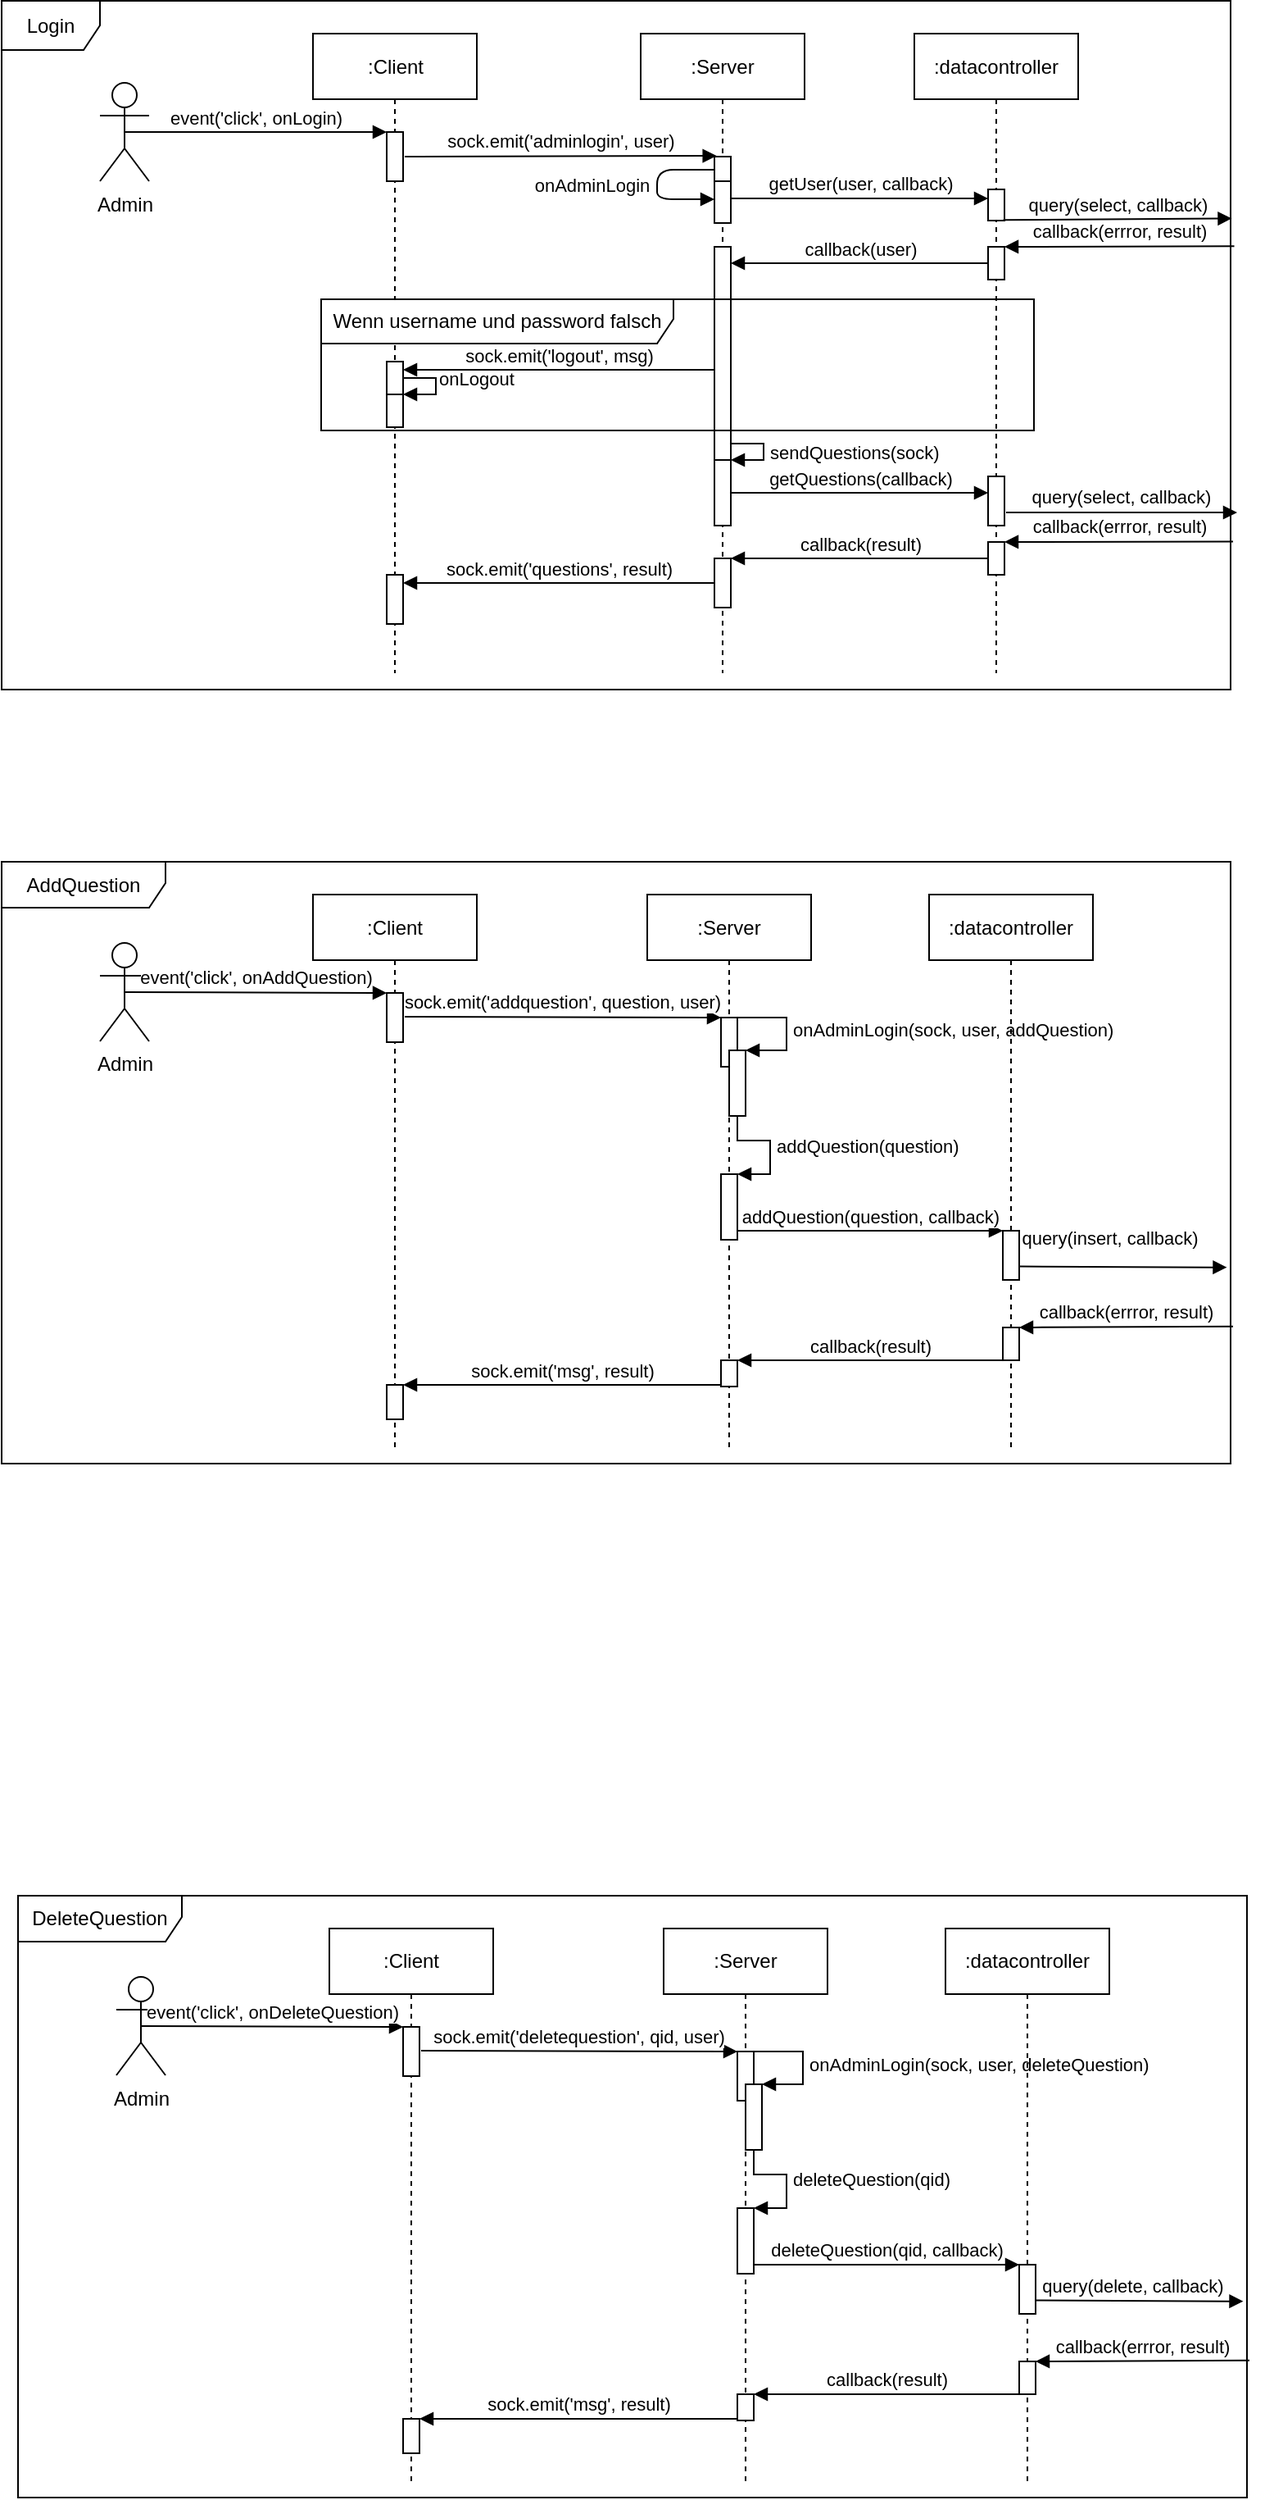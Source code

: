 <mxfile version="11.1.4" type="device"><diagram id="rlbjoIkzMR0hGrgB3Jhp" name="Page-1"><mxGraphModel dx="1550" dy="862" grid="1" gridSize="10" guides="1" tooltips="1" connect="1" arrows="1" fold="1" page="1" pageScale="1" pageWidth="827" pageHeight="1169" math="0" shadow="0"><root><mxCell id="0"/><mxCell id="1" parent="0"/><mxCell id="hbB1q2vK30wCqsUWQRIG-3" value="Login" style="shape=umlFrame;whiteSpace=wrap;html=1;" vertex="1" parent="1"><mxGeometry x="40" y="44.5" width="750" height="420" as="geometry"/></mxCell><mxCell id="hbB1q2vK30wCqsUWQRIG-1" value=":Client" style="html=1;points=[];perimeter=orthogonalPerimeter;shape=umlLifeline;participant=label;fontFamily=Helvetica;fontSize=12;fontColor=#000000;align=center;strokeColor=#000000;fillColor=#ffffff;recursiveResize=0;container=1;collapsible=0;" vertex="1" parent="1"><mxGeometry x="230" y="64.5" width="100" height="390" as="geometry"/></mxCell><mxCell id="hbB1q2vK30wCqsUWQRIG-6" value="" style="html=1;points=[];perimeter=orthogonalPerimeter;" vertex="1" parent="hbB1q2vK30wCqsUWQRIG-1"><mxGeometry x="45" y="60" width="10" height="30" as="geometry"/></mxCell><mxCell id="hbB1q2vK30wCqsUWQRIG-38" value="" style="html=1;points=[];perimeter=orthogonalPerimeter;" vertex="1" parent="hbB1q2vK30wCqsUWQRIG-1"><mxGeometry x="45" y="330" width="10" height="30" as="geometry"/></mxCell><mxCell id="hbB1q2vK30wCqsUWQRIG-76" value="" style="html=1;points=[];perimeter=orthogonalPerimeter;" vertex="1" parent="hbB1q2vK30wCqsUWQRIG-1"><mxGeometry x="45" y="220" width="10" height="20" as="geometry"/></mxCell><mxCell id="hbB1q2vK30wCqsUWQRIG-77" value="onLogout" style="edgeStyle=orthogonalEdgeStyle;html=1;align=left;spacingLeft=2;endArrow=block;rounded=0;entryX=1;entryY=0;" edge="1" target="hbB1q2vK30wCqsUWQRIG-76" parent="hbB1q2vK30wCqsUWQRIG-1"><mxGeometry relative="1" as="geometry"><mxPoint x="50" y="200" as="sourcePoint"/><Array as="points"><mxPoint x="50" y="210"/><mxPoint x="75" y="210"/><mxPoint x="75" y="220"/></Array></mxGeometry></mxCell><mxCell id="hbB1q2vK30wCqsUWQRIG-2" value="Admin" style="shape=umlActor;verticalLabelPosition=bottom;labelBackgroundColor=#ffffff;verticalAlign=top;html=1;" vertex="1" parent="1"><mxGeometry x="100" y="94.5" width="30" height="60" as="geometry"/></mxCell><mxCell id="hbB1q2vK30wCqsUWQRIG-4" value=":Server" style="shape=umlLifeline;perimeter=lifelinePerimeter;whiteSpace=wrap;html=1;container=1;collapsible=0;recursiveResize=0;outlineConnect=0;" vertex="1" parent="1"><mxGeometry x="430" y="64.5" width="100" height="390" as="geometry"/></mxCell><mxCell id="hbB1q2vK30wCqsUWQRIG-13" value="" style="html=1;points=[];perimeter=orthogonalPerimeter;" vertex="1" parent="hbB1q2vK30wCqsUWQRIG-4"><mxGeometry x="45" y="85.5" width="10" height="30" as="geometry"/></mxCell><mxCell id="hbB1q2vK30wCqsUWQRIG-22" value="" style="html=1;points=[];perimeter=orthogonalPerimeter;" vertex="1" parent="hbB1q2vK30wCqsUWQRIG-4"><mxGeometry x="45" y="130" width="10" height="150" as="geometry"/></mxCell><mxCell id="hbB1q2vK30wCqsUWQRIG-29" value="" style="html=1;points=[];perimeter=orthogonalPerimeter;" vertex="1" parent="hbB1q2vK30wCqsUWQRIG-4"><mxGeometry x="45" y="260" width="10" height="40" as="geometry"/></mxCell><mxCell id="hbB1q2vK30wCqsUWQRIG-30" value="sendQuestions(sock)" style="edgeStyle=orthogonalEdgeStyle;html=1;align=left;spacingLeft=2;endArrow=block;rounded=0;entryX=1;entryY=0;" edge="1" target="hbB1q2vK30wCqsUWQRIG-29" parent="hbB1q2vK30wCqsUWQRIG-4" source="hbB1q2vK30wCqsUWQRIG-22"><mxGeometry relative="1" as="geometry"><mxPoint x="50" y="240" as="sourcePoint"/><Array as="points"><mxPoint x="75" y="250"/><mxPoint x="75" y="260"/></Array></mxGeometry></mxCell><mxCell id="hbB1q2vK30wCqsUWQRIG-37" value="" style="html=1;points=[];perimeter=orthogonalPerimeter;" vertex="1" parent="hbB1q2vK30wCqsUWQRIG-4"><mxGeometry x="45" y="320" width="10" height="30" as="geometry"/></mxCell><mxCell id="hbB1q2vK30wCqsUWQRIG-84" value="" style="html=1;points=[];perimeter=orthogonalPerimeter;" vertex="1" parent="hbB1q2vK30wCqsUWQRIG-4"><mxGeometry x="45" y="75" width="10" height="15" as="geometry"/></mxCell><mxCell id="hbB1q2vK30wCqsUWQRIG-86" value="onAdminLogin" style="html=1;verticalAlign=bottom;endArrow=block;" edge="1" parent="hbB1q2vK30wCqsUWQRIG-4" source="hbB1q2vK30wCqsUWQRIG-84" target="hbB1q2vK30wCqsUWQRIG-13"><mxGeometry x="0.204" y="-40" width="80" relative="1" as="geometry"><mxPoint x="40" y="-40" as="sourcePoint"/><mxPoint x="-310" y="940" as="targetPoint"/><Array as="points"><mxPoint x="10" y="83"/><mxPoint x="10" y="101"/></Array><mxPoint x="-40" y="-40" as="offset"/></mxGeometry></mxCell><mxCell id="hbB1q2vK30wCqsUWQRIG-5" value=":datacontroller" style="shape=umlLifeline;perimeter=lifelinePerimeter;whiteSpace=wrap;html=1;container=1;collapsible=0;recursiveResize=0;outlineConnect=0;" vertex="1" parent="1"><mxGeometry x="597" y="64.5" width="100" height="390" as="geometry"/></mxCell><mxCell id="hbB1q2vK30wCqsUWQRIG-17" value="" style="html=1;points=[];perimeter=orthogonalPerimeter;" vertex="1" parent="hbB1q2vK30wCqsUWQRIG-5"><mxGeometry x="45" y="95" width="10" height="19" as="geometry"/></mxCell><mxCell id="hbB1q2vK30wCqsUWQRIG-20" value="" style="html=1;points=[];perimeter=orthogonalPerimeter;" vertex="1" parent="hbB1q2vK30wCqsUWQRIG-5"><mxGeometry x="45" y="130" width="10" height="20" as="geometry"/></mxCell><mxCell id="hbB1q2vK30wCqsUWQRIG-31" value="" style="html=1;points=[];perimeter=orthogonalPerimeter;" vertex="1" parent="hbB1q2vK30wCqsUWQRIG-5"><mxGeometry x="45" y="270" width="10" height="30" as="geometry"/></mxCell><mxCell id="hbB1q2vK30wCqsUWQRIG-34" value="" style="html=1;points=[];perimeter=orthogonalPerimeter;" vertex="1" parent="hbB1q2vK30wCqsUWQRIG-5"><mxGeometry x="45" y="310" width="10" height="20" as="geometry"/></mxCell><mxCell id="hbB1q2vK30wCqsUWQRIG-7" value="event('click', onLogin)" style="html=1;verticalAlign=bottom;endArrow=block;entryX=0;entryY=0;exitX=0.5;exitY=0.5;exitDx=0;exitDy=0;exitPerimeter=0;" edge="1" target="hbB1q2vK30wCqsUWQRIG-6" parent="1" source="hbB1q2vK30wCqsUWQRIG-2"><mxGeometry relative="1" as="geometry"><mxPoint x="205" y="124.5" as="sourcePoint"/></mxGeometry></mxCell><mxCell id="hbB1q2vK30wCqsUWQRIG-14" value="sock.emit('adminlogin', user)" style="html=1;verticalAlign=bottom;startArrow=none;endArrow=block;startSize=8;startFill=0;entryX=0.133;entryY=-0.033;entryDx=0;entryDy=0;entryPerimeter=0;" edge="1" target="hbB1q2vK30wCqsUWQRIG-84" parent="1"><mxGeometry relative="1" as="geometry"><mxPoint x="286" y="139.5" as="sourcePoint"/></mxGeometry></mxCell><mxCell id="hbB1q2vK30wCqsUWQRIG-18" value="getUser(user, callback)" style="html=1;verticalAlign=bottom;startArrow=none;endArrow=block;startSize=8;startFill=0;" edge="1" target="hbB1q2vK30wCqsUWQRIG-17" parent="1" source="hbB1q2vK30wCqsUWQRIG-13"><mxGeometry relative="1" as="geometry"><mxPoint x="487" y="155.5" as="sourcePoint"/></mxGeometry></mxCell><mxCell id="hbB1q2vK30wCqsUWQRIG-19" value="query(select, callback)" style="html=1;verticalAlign=bottom;endArrow=block;entryX=1.001;entryY=0.316;entryDx=0;entryDy=0;entryPerimeter=0;exitX=0.933;exitY=0.982;exitDx=0;exitDy=0;exitPerimeter=0;" edge="1" parent="1" source="hbB1q2vK30wCqsUWQRIG-17" target="hbB1q2vK30wCqsUWQRIG-3"><mxGeometry width="80" relative="1" as="geometry"><mxPoint x="40" y="654.5" as="sourcePoint"/><mxPoint x="730" y="167.5" as="targetPoint"/></mxGeometry></mxCell><mxCell id="hbB1q2vK30wCqsUWQRIG-21" value="callback(errror, result)" style="html=1;verticalAlign=bottom;endArrow=block;exitX=1.003;exitY=0.321;exitDx=0;exitDy=0;exitPerimeter=0;" edge="1" parent="1" target="hbB1q2vK30wCqsUWQRIG-20"><mxGeometry width="80" relative="1" as="geometry"><mxPoint x="792.25" y="194.16" as="sourcePoint"/><mxPoint x="680" y="396.5" as="targetPoint"/></mxGeometry></mxCell><mxCell id="hbB1q2vK30wCqsUWQRIG-23" value="callback(user)" style="html=1;verticalAlign=bottom;endArrow=block;" edge="1" parent="1" source="hbB1q2vK30wCqsUWQRIG-20" target="hbB1q2vK30wCqsUWQRIG-22"><mxGeometry width="80" relative="1" as="geometry"><mxPoint x="530" y="209" as="sourcePoint"/><mxPoint x="610" y="209" as="targetPoint"/></mxGeometry></mxCell><mxCell id="hbB1q2vK30wCqsUWQRIG-25" value="" style="html=1;points=[];perimeter=orthogonalPerimeter;" vertex="1" parent="1"><mxGeometry x="275" y="264.5" width="10" height="20" as="geometry"/></mxCell><mxCell id="hbB1q2vK30wCqsUWQRIG-26" value="sock.emit('logout', msg)" style="html=1;verticalAlign=bottom;endArrow=block;" edge="1" parent="1" source="hbB1q2vK30wCqsUWQRIG-22" target="hbB1q2vK30wCqsUWQRIG-25"><mxGeometry width="80" relative="1" as="geometry"><mxPoint x="340" y="269" as="sourcePoint"/><mxPoint x="420" y="269" as="targetPoint"/></mxGeometry></mxCell><mxCell id="hbB1q2vK30wCqsUWQRIG-24" value="Wenn username und password falsch" style="shape=umlFrame;whiteSpace=wrap;html=1;width=215;height=27;" vertex="1" parent="1"><mxGeometry x="235" y="226.5" width="435" height="80" as="geometry"/></mxCell><mxCell id="hbB1q2vK30wCqsUWQRIG-32" value="getQuestions(callback)" style="html=1;verticalAlign=bottom;endArrow=block;" edge="1" parent="1" source="hbB1q2vK30wCqsUWQRIG-29" target="hbB1q2vK30wCqsUWQRIG-31"><mxGeometry width="80" relative="1" as="geometry"><mxPoint x="520" y="364.5" as="sourcePoint"/><mxPoint x="600" y="364.5" as="targetPoint"/></mxGeometry></mxCell><mxCell id="hbB1q2vK30wCqsUWQRIG-33" value="query(select, callback)" style="html=1;verticalAlign=bottom;endArrow=block;exitX=1.1;exitY=0.733;exitDx=0;exitDy=0;exitPerimeter=0;" edge="1" parent="1" source="hbB1q2vK30wCqsUWQRIG-31"><mxGeometry width="80" relative="1" as="geometry"><mxPoint x="662.0" y="172.5" as="sourcePoint"/><mxPoint x="794" y="356.5" as="targetPoint"/></mxGeometry></mxCell><mxCell id="hbB1q2vK30wCqsUWQRIG-35" value="callback(errror, result)" style="html=1;verticalAlign=bottom;endArrow=block;exitX=1.002;exitY=0.785;exitDx=0;exitDy=0;exitPerimeter=0;" edge="1" parent="1" source="hbB1q2vK30wCqsUWQRIG-3" target="hbB1q2vK30wCqsUWQRIG-34"><mxGeometry width="80" relative="1" as="geometry"><mxPoint x="786.5" y="384.32" as="sourcePoint"/><mxPoint x="647.0" y="384.32" as="targetPoint"/></mxGeometry></mxCell><mxCell id="hbB1q2vK30wCqsUWQRIG-36" value="callback(result)" style="html=1;verticalAlign=bottom;endArrow=block;" edge="1" parent="1" source="hbB1q2vK30wCqsUWQRIG-34" target="hbB1q2vK30wCqsUWQRIG-37"><mxGeometry width="80" relative="1" as="geometry"><mxPoint x="637.0" y="384" as="sourcePoint"/><mxPoint x="500" y="384.5" as="targetPoint"/></mxGeometry></mxCell><mxCell id="hbB1q2vK30wCqsUWQRIG-39" value="sock.emit('questions', result)" style="html=1;verticalAlign=bottom;endArrow=block;" edge="1" parent="1" source="hbB1q2vK30wCqsUWQRIG-37" target="hbB1q2vK30wCqsUWQRIG-38"><mxGeometry width="80" relative="1" as="geometry"><mxPoint x="310" y="414" as="sourcePoint"/><mxPoint x="390" y="414" as="targetPoint"/></mxGeometry></mxCell><mxCell id="hbB1q2vK30wCqsUWQRIG-42" value="AddQuestion" style="shape=umlFrame;whiteSpace=wrap;html=1;width=100;height=28;" vertex="1" parent="1"><mxGeometry x="40" y="569.5" width="750" height="367" as="geometry"/></mxCell><mxCell id="hbB1q2vK30wCqsUWQRIG-43" value=":Client" style="shape=umlLifeline;perimeter=lifelinePerimeter;whiteSpace=wrap;html=1;container=1;collapsible=0;recursiveResize=0;outlineConnect=0;" vertex="1" parent="1"><mxGeometry x="230" y="589.5" width="100" height="337" as="geometry"/></mxCell><mxCell id="hbB1q2vK30wCqsUWQRIG-44" value="" style="html=1;points=[];perimeter=orthogonalPerimeter;" vertex="1" parent="hbB1q2vK30wCqsUWQRIG-43"><mxGeometry x="45" y="60" width="10" height="30" as="geometry"/></mxCell><mxCell id="hbB1q2vK30wCqsUWQRIG-45" value="" style="html=1;points=[];perimeter=orthogonalPerimeter;" vertex="1" parent="hbB1q2vK30wCqsUWQRIG-43"><mxGeometry x="45" y="299" width="10" height="21" as="geometry"/></mxCell><mxCell id="hbB1q2vK30wCqsUWQRIG-46" value="Admin" style="shape=umlActor;verticalLabelPosition=bottom;labelBackgroundColor=#ffffff;verticalAlign=top;html=1;" vertex="1" parent="1"><mxGeometry x="100" y="619" width="30" height="60" as="geometry"/></mxCell><mxCell id="hbB1q2vK30wCqsUWQRIG-47" value=":Server" style="shape=umlLifeline;perimeter=lifelinePerimeter;whiteSpace=wrap;html=1;container=1;collapsible=0;recursiveResize=0;outlineConnect=0;" vertex="1" parent="1"><mxGeometry x="434" y="589.5" width="100" height="337" as="geometry"/></mxCell><mxCell id="hbB1q2vK30wCqsUWQRIG-48" value="" style="html=1;points=[];perimeter=orthogonalPerimeter;" vertex="1" parent="hbB1q2vK30wCqsUWQRIG-47"><mxGeometry x="45" y="75" width="10" height="30" as="geometry"/></mxCell><mxCell id="hbB1q2vK30wCqsUWQRIG-52" value="" style="html=1;points=[];perimeter=orthogonalPerimeter;" vertex="1" parent="hbB1q2vK30wCqsUWQRIG-47"><mxGeometry x="45" y="284" width="10" height="16" as="geometry"/></mxCell><mxCell id="hbB1q2vK30wCqsUWQRIG-80" value="" style="html=1;points=[];perimeter=orthogonalPerimeter;" vertex="1" parent="hbB1q2vK30wCqsUWQRIG-47"><mxGeometry x="50" y="95" width="10" height="40" as="geometry"/></mxCell><mxCell id="hbB1q2vK30wCqsUWQRIG-81" value="onAdminLogin(sock, user, addQuestion)" style="edgeStyle=orthogonalEdgeStyle;html=1;align=left;spacingLeft=2;endArrow=block;rounded=0;entryX=1;entryY=0;" edge="1" target="hbB1q2vK30wCqsUWQRIG-80" parent="hbB1q2vK30wCqsUWQRIG-47" source="hbB1q2vK30wCqsUWQRIG-48"><mxGeometry relative="1" as="geometry"><mxPoint x="60" y="75" as="sourcePoint"/><Array as="points"><mxPoint x="85" y="75"/><mxPoint x="85" y="95"/></Array></mxGeometry></mxCell><mxCell id="hbB1q2vK30wCqsUWQRIG-82" value="" style="html=1;points=[];perimeter=orthogonalPerimeter;" vertex="1" parent="hbB1q2vK30wCqsUWQRIG-47"><mxGeometry x="45" y="170.5" width="10" height="40" as="geometry"/></mxCell><mxCell id="hbB1q2vK30wCqsUWQRIG-83" value="addQuestion(question)" style="edgeStyle=orthogonalEdgeStyle;html=1;align=left;spacingLeft=2;endArrow=block;rounded=0;entryX=1;entryY=0;" edge="1" target="hbB1q2vK30wCqsUWQRIG-82" parent="hbB1q2vK30wCqsUWQRIG-47" source="hbB1q2vK30wCqsUWQRIG-80"><mxGeometry relative="1" as="geometry"><mxPoint x="50" y="150.5" as="sourcePoint"/><Array as="points"><mxPoint x="55" y="150"/><mxPoint x="75" y="150"/><mxPoint x="75" y="170"/></Array></mxGeometry></mxCell><mxCell id="hbB1q2vK30wCqsUWQRIG-53" value=":datacontroller" style="shape=umlLifeline;perimeter=lifelinePerimeter;whiteSpace=wrap;html=1;container=1;collapsible=0;recursiveResize=0;outlineConnect=0;" vertex="1" parent="1"><mxGeometry x="606" y="589.5" width="100" height="337" as="geometry"/></mxCell><mxCell id="hbB1q2vK30wCqsUWQRIG-56" value="" style="html=1;points=[];perimeter=orthogonalPerimeter;" vertex="1" parent="hbB1q2vK30wCqsUWQRIG-53"><mxGeometry x="45" y="205" width="10" height="30" as="geometry"/></mxCell><mxCell id="hbB1q2vK30wCqsUWQRIG-57" value="" style="html=1;points=[];perimeter=orthogonalPerimeter;" vertex="1" parent="hbB1q2vK30wCqsUWQRIG-53"><mxGeometry x="45" y="264" width="10" height="20" as="geometry"/></mxCell><mxCell id="hbB1q2vK30wCqsUWQRIG-58" value="event('click', onAddQuestion)" style="html=1;verticalAlign=bottom;endArrow=block;entryX=0;entryY=0;exitX=0.5;exitY=0.5;exitDx=0;exitDy=0;exitPerimeter=0;" edge="1" parent="1" source="hbB1q2vK30wCqsUWQRIG-46" target="hbB1q2vK30wCqsUWQRIG-44"><mxGeometry relative="1" as="geometry"><mxPoint x="205" y="649" as="sourcePoint"/></mxGeometry></mxCell><mxCell id="hbB1q2vK30wCqsUWQRIG-59" value="sock.emit('addquestion', question, user)" style="html=1;verticalAlign=bottom;startArrow=none;endArrow=block;startSize=8;startFill=0;" edge="1" parent="1" target="hbB1q2vK30wCqsUWQRIG-48"><mxGeometry relative="1" as="geometry"><mxPoint x="286" y="664" as="sourcePoint"/></mxGeometry></mxCell><mxCell id="hbB1q2vK30wCqsUWQRIG-67" value="addQuestion(question, callback)" style="html=1;verticalAlign=bottom;endArrow=block;" edge="1" parent="1" source="hbB1q2vK30wCqsUWQRIG-82" target="hbB1q2vK30wCqsUWQRIG-56"><mxGeometry width="80" relative="1" as="geometry"><mxPoint x="485.0" y="869" as="sourcePoint"/><mxPoint x="600" y="889" as="targetPoint"/></mxGeometry></mxCell><mxCell id="hbB1q2vK30wCqsUWQRIG-68" value="query(insert, callback)" style="html=1;verticalAlign=bottom;endArrow=block;entryX=0.997;entryY=0.674;entryDx=0;entryDy=0;entryPerimeter=0;exitX=1.034;exitY=0.726;exitDx=0;exitDy=0;exitPerimeter=0;" edge="1" parent="1" source="hbB1q2vK30wCqsUWQRIG-56" target="hbB1q2vK30wCqsUWQRIG-42"><mxGeometry x="-0.141" y="9" width="80" relative="1" as="geometry"><mxPoint x="662.0" y="697.0" as="sourcePoint"/><mxPoint x="798.5" y="697.0" as="targetPoint"/><mxPoint as="offset"/></mxGeometry></mxCell><mxCell id="hbB1q2vK30wCqsUWQRIG-69" value="callback(errror, result)" style="html=1;verticalAlign=bottom;endArrow=block;exitX=1.002;exitY=0.772;exitDx=0;exitDy=0;exitPerimeter=0;" edge="1" parent="1" source="hbB1q2vK30wCqsUWQRIG-42" target="hbB1q2vK30wCqsUWQRIG-57"><mxGeometry width="80" relative="1" as="geometry"><mxPoint x="786.5" y="908.82" as="sourcePoint"/><mxPoint x="647.0" y="908.82" as="targetPoint"/></mxGeometry></mxCell><mxCell id="hbB1q2vK30wCqsUWQRIG-70" value="callback(result)" style="html=1;verticalAlign=bottom;endArrow=block;" edge="1" parent="1" source="hbB1q2vK30wCqsUWQRIG-57" target="hbB1q2vK30wCqsUWQRIG-52"><mxGeometry width="80" relative="1" as="geometry"><mxPoint x="637.0" y="908.5" as="sourcePoint"/><mxPoint x="500" y="909" as="targetPoint"/></mxGeometry></mxCell><mxCell id="hbB1q2vK30wCqsUWQRIG-71" value="sock.emit('msg', result)" style="html=1;verticalAlign=bottom;endArrow=block;" edge="1" parent="1" source="hbB1q2vK30wCqsUWQRIG-52" target="hbB1q2vK30wCqsUWQRIG-45"><mxGeometry width="80" relative="1" as="geometry"><mxPoint x="310" y="938.5" as="sourcePoint"/><mxPoint x="390" y="938.5" as="targetPoint"/></mxGeometry></mxCell><mxCell id="hbB1q2vK30wCqsUWQRIG-109" value="DeleteQuestion" style="shape=umlFrame;whiteSpace=wrap;html=1;width=100;height=28;" vertex="1" parent="1"><mxGeometry x="50" y="1200" width="750" height="367" as="geometry"/></mxCell><mxCell id="hbB1q2vK30wCqsUWQRIG-110" value=":Client" style="shape=umlLifeline;perimeter=lifelinePerimeter;whiteSpace=wrap;html=1;container=1;collapsible=0;recursiveResize=0;outlineConnect=0;" vertex="1" parent="1"><mxGeometry x="240" y="1220" width="100" height="337" as="geometry"/></mxCell><mxCell id="hbB1q2vK30wCqsUWQRIG-111" value="" style="html=1;points=[];perimeter=orthogonalPerimeter;" vertex="1" parent="hbB1q2vK30wCqsUWQRIG-110"><mxGeometry x="45" y="60" width="10" height="30" as="geometry"/></mxCell><mxCell id="hbB1q2vK30wCqsUWQRIG-112" value="" style="html=1;points=[];perimeter=orthogonalPerimeter;" vertex="1" parent="hbB1q2vK30wCqsUWQRIG-110"><mxGeometry x="45" y="299" width="10" height="21" as="geometry"/></mxCell><mxCell id="hbB1q2vK30wCqsUWQRIG-113" value="Admin" style="shape=umlActor;verticalLabelPosition=bottom;labelBackgroundColor=#ffffff;verticalAlign=top;html=1;" vertex="1" parent="1"><mxGeometry x="110" y="1249.5" width="30" height="60" as="geometry"/></mxCell><mxCell id="hbB1q2vK30wCqsUWQRIG-114" value=":Server" style="shape=umlLifeline;perimeter=lifelinePerimeter;whiteSpace=wrap;html=1;container=1;collapsible=0;recursiveResize=0;outlineConnect=0;" vertex="1" parent="1"><mxGeometry x="444" y="1220" width="100" height="337" as="geometry"/></mxCell><mxCell id="hbB1q2vK30wCqsUWQRIG-115" value="" style="html=1;points=[];perimeter=orthogonalPerimeter;" vertex="1" parent="hbB1q2vK30wCqsUWQRIG-114"><mxGeometry x="45" y="75" width="10" height="30" as="geometry"/></mxCell><mxCell id="hbB1q2vK30wCqsUWQRIG-116" value="" style="html=1;points=[];perimeter=orthogonalPerimeter;" vertex="1" parent="hbB1q2vK30wCqsUWQRIG-114"><mxGeometry x="45" y="284" width="10" height="16" as="geometry"/></mxCell><mxCell id="hbB1q2vK30wCqsUWQRIG-117" value="" style="html=1;points=[];perimeter=orthogonalPerimeter;" vertex="1" parent="hbB1q2vK30wCqsUWQRIG-114"><mxGeometry x="50" y="95" width="10" height="40" as="geometry"/></mxCell><mxCell id="hbB1q2vK30wCqsUWQRIG-118" value="onAdminLogin(sock, user, deleteQuestion)" style="edgeStyle=orthogonalEdgeStyle;html=1;align=left;spacingLeft=2;endArrow=block;rounded=0;entryX=1;entryY=0;" edge="1" parent="hbB1q2vK30wCqsUWQRIG-114" source="hbB1q2vK30wCqsUWQRIG-115" target="hbB1q2vK30wCqsUWQRIG-117"><mxGeometry relative="1" as="geometry"><mxPoint x="60" y="75" as="sourcePoint"/><Array as="points"><mxPoint x="85" y="75"/><mxPoint x="85" y="95"/></Array></mxGeometry></mxCell><mxCell id="hbB1q2vK30wCqsUWQRIG-119" value="" style="html=1;points=[];perimeter=orthogonalPerimeter;" vertex="1" parent="hbB1q2vK30wCqsUWQRIG-114"><mxGeometry x="45" y="170.5" width="10" height="40" as="geometry"/></mxCell><mxCell id="hbB1q2vK30wCqsUWQRIG-120" value="deleteQuestion(qid)" style="edgeStyle=orthogonalEdgeStyle;html=1;align=left;spacingLeft=2;endArrow=block;rounded=0;entryX=1;entryY=0;" edge="1" parent="hbB1q2vK30wCqsUWQRIG-114" source="hbB1q2vK30wCqsUWQRIG-117" target="hbB1q2vK30wCqsUWQRIG-119"><mxGeometry relative="1" as="geometry"><mxPoint x="50" y="150.5" as="sourcePoint"/><Array as="points"><mxPoint x="55" y="150"/><mxPoint x="75" y="150"/><mxPoint x="75" y="170"/></Array></mxGeometry></mxCell><mxCell id="hbB1q2vK30wCqsUWQRIG-121" value=":datacontroller" style="shape=umlLifeline;perimeter=lifelinePerimeter;whiteSpace=wrap;html=1;container=1;collapsible=0;recursiveResize=0;outlineConnect=0;" vertex="1" parent="1"><mxGeometry x="616" y="1220" width="100" height="337" as="geometry"/></mxCell><mxCell id="hbB1q2vK30wCqsUWQRIG-122" value="" style="html=1;points=[];perimeter=orthogonalPerimeter;" vertex="1" parent="hbB1q2vK30wCqsUWQRIG-121"><mxGeometry x="45" y="205" width="10" height="30" as="geometry"/></mxCell><mxCell id="hbB1q2vK30wCqsUWQRIG-123" value="" style="html=1;points=[];perimeter=orthogonalPerimeter;" vertex="1" parent="hbB1q2vK30wCqsUWQRIG-121"><mxGeometry x="45" y="264" width="10" height="20" as="geometry"/></mxCell><mxCell id="hbB1q2vK30wCqsUWQRIG-124" value="event('click', onDeleteQuestion)" style="html=1;verticalAlign=bottom;endArrow=block;entryX=0;entryY=0;exitX=0.5;exitY=0.5;exitDx=0;exitDy=0;exitPerimeter=0;" edge="1" parent="1" source="hbB1q2vK30wCqsUWQRIG-113" target="hbB1q2vK30wCqsUWQRIG-111"><mxGeometry relative="1" as="geometry"><mxPoint x="215" y="1279.5" as="sourcePoint"/></mxGeometry></mxCell><mxCell id="hbB1q2vK30wCqsUWQRIG-125" value="sock.emit('deletequestion', qid, user)" style="html=1;verticalAlign=bottom;startArrow=none;endArrow=block;startSize=8;startFill=0;" edge="1" parent="1" target="hbB1q2vK30wCqsUWQRIG-115"><mxGeometry relative="1" as="geometry"><mxPoint x="296" y="1294.5" as="sourcePoint"/></mxGeometry></mxCell><mxCell id="hbB1q2vK30wCqsUWQRIG-126" value="deleteQuestion(qid, callback)" style="html=1;verticalAlign=bottom;endArrow=block;" edge="1" parent="1" source="hbB1q2vK30wCqsUWQRIG-119" target="hbB1q2vK30wCqsUWQRIG-122"><mxGeometry width="80" relative="1" as="geometry"><mxPoint x="495.0" y="1499.5" as="sourcePoint"/><mxPoint x="610" y="1519.5" as="targetPoint"/></mxGeometry></mxCell><mxCell id="hbB1q2vK30wCqsUWQRIG-127" value="query(delete, callback)" style="html=1;verticalAlign=bottom;endArrow=block;entryX=0.997;entryY=0.674;entryDx=0;entryDy=0;entryPerimeter=0;exitX=1.034;exitY=0.726;exitDx=0;exitDy=0;exitPerimeter=0;" edge="1" parent="1" source="hbB1q2vK30wCqsUWQRIG-122" target="hbB1q2vK30wCqsUWQRIG-109"><mxGeometry x="-0.072" width="80" relative="1" as="geometry"><mxPoint x="672.0" y="1327.5" as="sourcePoint"/><mxPoint x="808.5" y="1327.5" as="targetPoint"/><mxPoint as="offset"/></mxGeometry></mxCell><mxCell id="hbB1q2vK30wCqsUWQRIG-128" value="callback(errror, result)" style="html=1;verticalAlign=bottom;endArrow=block;exitX=1.002;exitY=0.772;exitDx=0;exitDy=0;exitPerimeter=0;" edge="1" parent="1" source="hbB1q2vK30wCqsUWQRIG-109" target="hbB1q2vK30wCqsUWQRIG-123"><mxGeometry width="80" relative="1" as="geometry"><mxPoint x="796.5" y="1539.32" as="sourcePoint"/><mxPoint x="657.0" y="1539.32" as="targetPoint"/></mxGeometry></mxCell><mxCell id="hbB1q2vK30wCqsUWQRIG-129" value="callback(result)" style="html=1;verticalAlign=bottom;endArrow=block;" edge="1" parent="1" source="hbB1q2vK30wCqsUWQRIG-123" target="hbB1q2vK30wCqsUWQRIG-116"><mxGeometry width="80" relative="1" as="geometry"><mxPoint x="647.0" y="1539" as="sourcePoint"/><mxPoint x="510" y="1539.5" as="targetPoint"/></mxGeometry></mxCell><mxCell id="hbB1q2vK30wCqsUWQRIG-130" value="sock.emit('msg', result)" style="html=1;verticalAlign=bottom;endArrow=block;" edge="1" parent="1" source="hbB1q2vK30wCqsUWQRIG-116" target="hbB1q2vK30wCqsUWQRIG-112"><mxGeometry width="80" relative="1" as="geometry"><mxPoint x="320" y="1569" as="sourcePoint"/><mxPoint x="400" y="1569" as="targetPoint"/></mxGeometry></mxCell></root></mxGraphModel></diagram></mxfile>